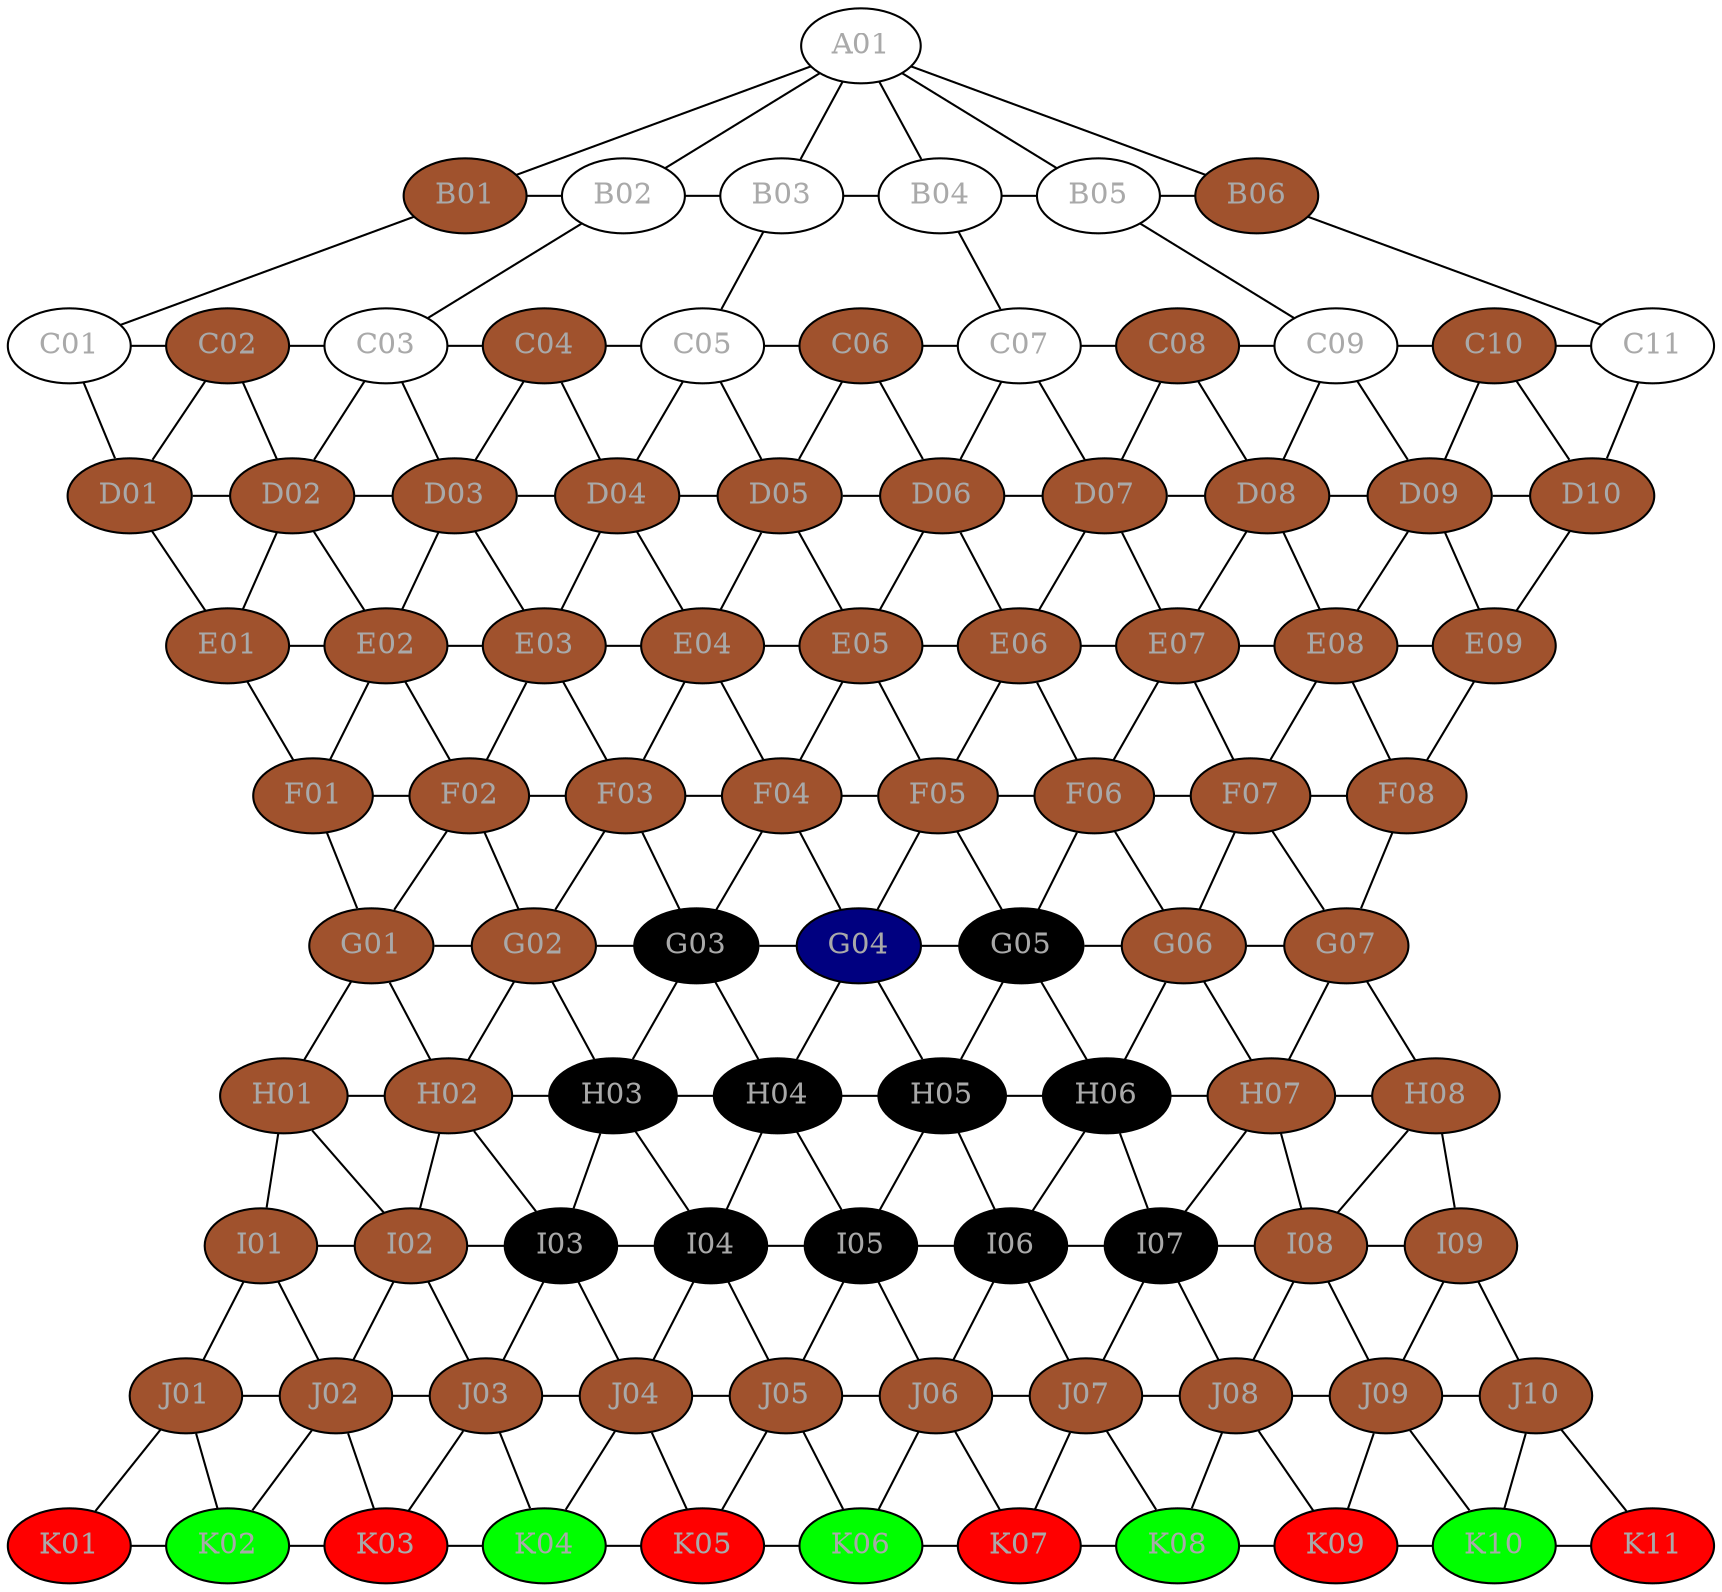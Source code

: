 strict graph CAUSAM {
    splines="FALSE";
    node [style = filled fontcolor=darkgrey fillcolor=sienna]

    /* Entities */
    //WHITE PIECES
    A01 [fillcolor=white]
    B02 [fillcolor=white]
    B03 [fillcolor=white]
    B04 [fillcolor=white]
    B05 [fillcolor=white]
    C01 [fillcolor=white]
    C03 [fillcolor=white]
    C05 [fillcolor=white]
    C07 [fillcolor=white]
    C09 [fillcolor=white]
    C11 [fillcolor=white]
    
    //BLACK PIECES
    G03 [fillcolor=black]
    G04 [fillcolor=navy] //BLACK HIGH PIECE
    G05 [fillcolor=black]
    H03 [fillcolor=black]
    H04 [fillcolor=black]
    H05 [fillcolor=black]
    H06 [fillcolor=black]
    I03 [fillcolor=black]
    I04 [fillcolor=black]
    I05 [fillcolor=black]
    I06 [fillcolor=black]
    I07 [fillcolor=black]

    //GOALS
    K01 [fillcolor=red]
    K03 [fillcolor=red]
    K05 [fillcolor=red]
    K07 [fillcolor=red]
    K09 [fillcolor=red]
    K11 [fillcolor=red]
    K02 [fillcolor=green]
    K04 [fillcolor=green]
    K06 [fillcolor=green]
    K08 [fillcolor=green]
    K10 [fillcolor=green]
    
    /* Relationships */
    A01 -- {B01,B02,B03,B04,B05,B06}

    B01 -- {A01,B02,C01}
    B02 -- {A01,B01,B03,C03}
    B03 -- {A01,B02,B04,C05}
    B04 -- {A01,B03,B05,C07}
    B05 -- {A01,B04,B06,C09}
    B06 -- {A01,B05,C11}

    C01 -- {B01,C02,D01}
    C02 -- {C01,C03,D01,D02}
    C03 -- {B02,C02,C04,D02,D03}
    C04 -- {C03,C05,D03,D04}
    C05 -- {B03,C04,C06,D04,D05}
    C06 -- {C05,C07,D05,D06}
    C07 -- {B04,C06,C08,D06,D07}
    C08 -- {C07,C09,D07,D08}
    C09 -- {B05,C08,C10,D08,D09}
    C10 -- {C09,C11,D09,D10}
    C11 -- {B06,C10,D10}

    D01 -- {C01,C02,D02,E01}
    D02 -- {C02,C03,D01,D03,E01,E02}
    D03 -- {C03,C04,D02,D04,E02,E03}
    D04 -- {C04,C05,D03,D05,E03,E04}
    D05 -- {C05,C06,D04,D06,E04,E05}
    D06 -- {C06,C07,D05,D07,E05,E06}
    D07 -- {C07,C08,D06,D08,E06,E07}
    D08 -- {C08,C09,D07,D09,E07,E08}
    D09 -- {C09,C10,D08,D10,E08,E09}
    D10 -- {C10,C11,D09,E09}

    E01 -- {D01,D02,E02,F01}
    E02 -- {D02,D03,E01,E03,F01,F02}
    E03 -- {D03,D04,E02,E04,F02,F03}
    E04 -- {D04,D05,E03,E05,F03,F04}
    E05 -- {D05,D06,E04,E06,F04,F05}
    E06 -- {D06,D07,E05,E07,F05,F06}
    E07 -- {D07,D08,E06,E08,F06,F07}
    E08 -- {D08,D09,E07,E09,F07,F08}
    E09 -- {D09,D10,E08,F08}

    F01 -- {E01,E02,F02,G01}
    F02 -- {E02,E03,F01,F03,G01,G02}
    F03 -- {E03,E04,F02,F04,G02,G03}
    F04 -- {E04,E05,F03,F05,G03,G04}
    F05 -- {E05,E06,F04,F06,G04,G05}
    F06 -- {E06,E07,F05,F07,G05,G06}
    F07 -- {E07,E08,F06,F08,G06,G07}
    F08 -- {E08,E09,F07,G07}

    G01 -- {F01,F02,G02,H01,H02}
    G02 -- {F02,F03,G01,G03,H02,H03}
    G03 -- {F03,F04,G02,G04,H03,H04}
    G04 -- {F04,F05,G03,G05,H04,H05}
    G05 -- {F05,F06,G04,G06,H05,H06}
    G06 -- {F06,F07,G05,G07,H06,H07}
    G07 -- {F07,F08,G06,H07,H08}

    H01 -- {G01,H02,I01,I02}
    H02 -- {G01,G02,H01,H03,I02,I03}
    H03 -- {G02,G03,H02,H04,I03,I04}
    H04 -- {G03,G04,H03,H05,I04,I05}
    H05 -- {G04,G05,H04,H06,I05,I06}
    H06 -- {G05,G06,H05,H07,I06,I07}
    H07 -- {G06,G07,H06,H08,I07,I08}
    H08 -- {G07,H07,I08,I09}

    I01 -- {H01,I02,J01,J02}
    I02 -- {H01,H02,I01,I03,J02,J03}
    I03 -- {H02,H03,I02,I04,J03,J04}
    I04 -- {H03,H04,I03,I05,J04,J05}
    I05 -- {H04,H05,I04,I06,J05,J06}
    I06 -- {H05,H06,I05,I07,J06,J07}
    I07 -- {H06,H07,I06,I08,J07,J08}
    I08 -- {H07,H08,I07,I09,J08,J09}
    I09 -- {H08,I08,J09,J10}

    J01 -- {I01,J02,K01,K02}
    J02 -- {I01,I02,J01,J03,K02,K03}
    J03 -- {I02,I03,J02,J04,K03,K04}
    J04 -- {I03,I04,J03,J05,K04,K05}
    J05 -- {I04,I05,J04,J06,K05,K06}
    J06 -- {I05,I06,J05,J07,K06,K07}
    J07 -- {I06,I07,J06,J08,K07,K08}
    J08 -- {I07,I08,J07,J09,K08,K09}
    J09 -- {I08,I09,J08,J10,K09,K10}
    J10 -- {I09,J09,K10,K11}

    K01 -- {J01,K02}
    K02 -- {J01,J02,K01,K03}
    K03 -- {J02,J03,K02,K04}
    K04 -- {J03,J04,K03,K05}
    K05 -- {J04,J05,K04,K06}
    K06 -- {J05,J06,K05,K07}
    K07 -- {J06,J07,K06,K08}
    K08 -- {J07,J08,K07,K09}
    K09 -- {J08,J09,K08,K10}
    K10 -- {J09,J10,K09,K11}
    K11 -- {J10,K10}

    /* Ranks */
    subgraph {
        rank = same; A01;
    }
    subgraph {
        rank = same; B01;B02;B03;B04;B05;B06;
    }
    subgraph {
        rank = same; C01;C02;C03;C04;C05;C06;C07;C08;C09;C10;C11;
    }
    subgraph {
        rank = same; D01;D02;D03;D04;D05;D06;D07;D08;D09;D10;
    }
    subgraph {
        rank = same; E01;E02;E03;E04;E05;E06;E07;E08;E09;
    }
    subgraph {
        rank = same; F01;F02;F03;F04;F05;F06;F07;F08;
    }
    subgraph {
        rank = same; G01;G02;G03;G04;G05;G06;G07;
    }
    subgraph {
        rank = same; H01;H02;H03;H04;H05;H06;H07;H08;
    }
    subgraph {
        rank = same; I01;I02;I03;I04;I05;I06;I07;I08;I09;
    }
    subgraph {
        rank = same; J01;J02;J03;J04;J05;J06;J07;J08;J09;J10;
    }
    subgraph {
        rank = same; K01;K02;K03;K04;K05;K06;K07;K08;K09;K10;K11;
    }
}